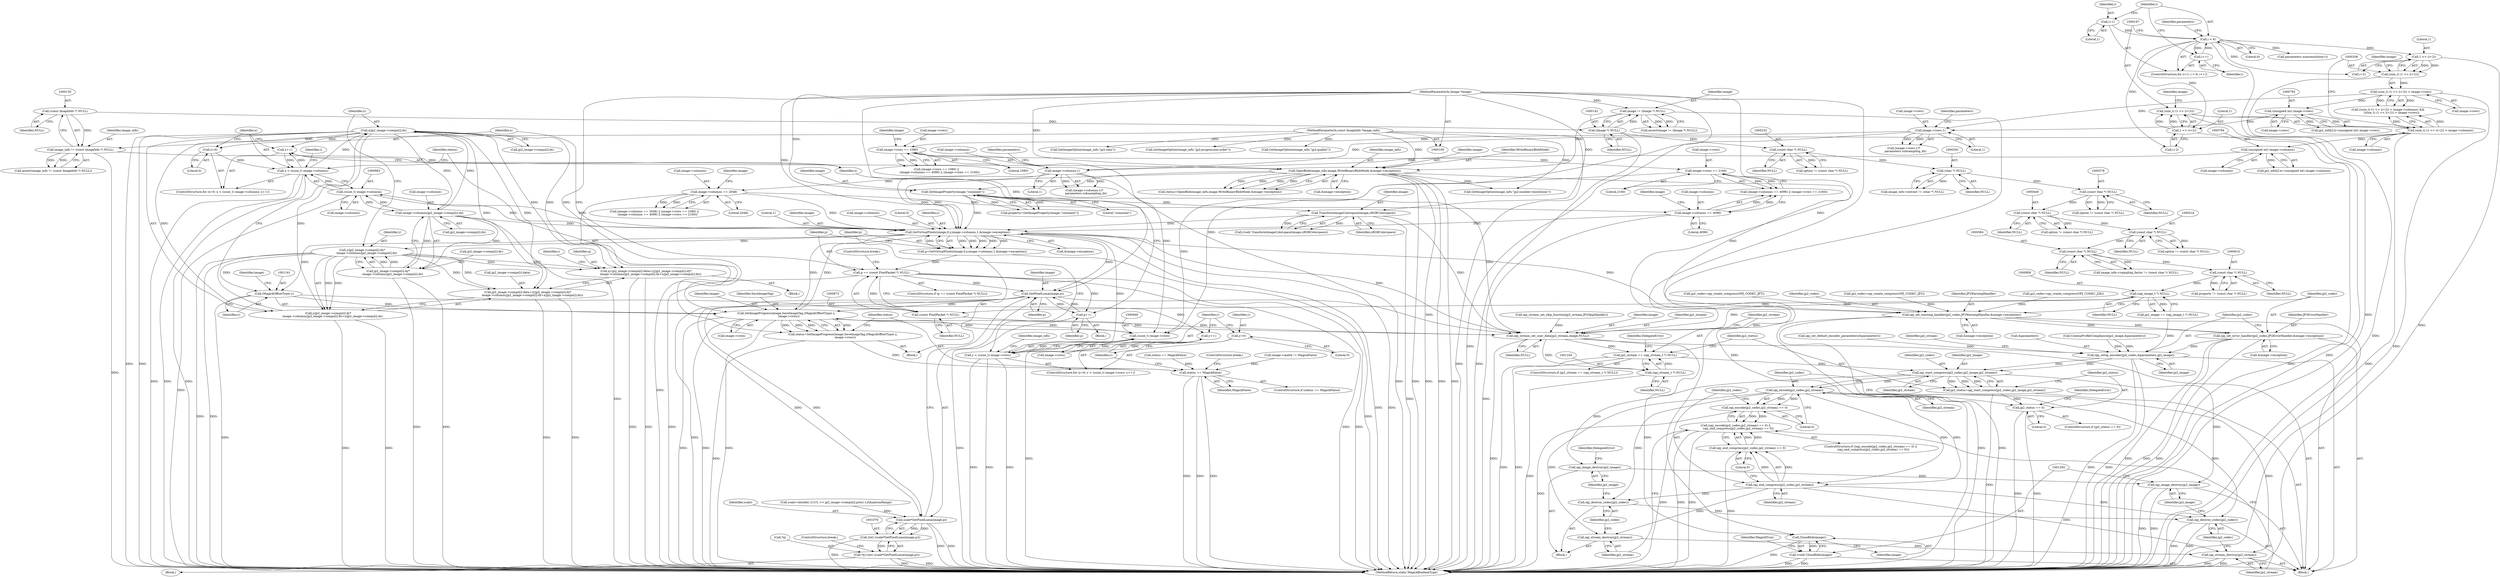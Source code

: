 digraph "0_ImageMagick_3d5ac8c20846871f1eb3068b65f93da7cd33bfd0_0@array" {
"1001053" [label="(Call,x/jp2_image->comps[i].dx)"];
"1000980" [label="(Call,x < (ssize_t) image->columns)"];
"1000987" [label="(Call,x++)"];
"1001053" [label="(Call,x/jp2_image->comps[i].dx)"];
"1001042" [label="(Call,image->columns/jp2_image->comps[i].dx)"];
"1000982" [label="(Call,(ssize_t) image->columns)"];
"1000957" [label="(Call,GetVirtualPixels(image,0,y,image->columns,1,&image->exception))"];
"1000603" [label="(Call,GetImageProperty(image,\"comment\"))"];
"1000167" [label="(Call,OpenBlob(image_info,image,WriteBinaryBlobMode,&image->exception))"];
"1000127" [label="(Call,image_info != (const ImageInfo *) NULL)"];
"1000110" [label="(MethodParameterIn,const ImageInfo *image_info)"];
"1000129" [label="(Call,(const ImageInfo *) NULL)"];
"1000139" [label="(Call,image != (Image *) NULL)"];
"1000111" [label="(MethodParameterIn,Image *image)"];
"1000141" [label="(Call,(Image *) NULL)"];
"1000657" [label="(Call,TransformImageColorspace(image,sRGBColorspace))"];
"1001157" [label="(Call,SetImageProgress(image,SaveImageTag,(MagickOffsetType) y,\n      image->rows))"];
"1001079" [label="(Call,GetPixelLuma(image,p))"];
"1001153" [label="(Call,p++)"];
"1000970" [label="(Call,p == (const PixelPacket *) NULL)"];
"1000955" [label="(Call,p=GetVirtualPixels(image,0,y,image->columns,1,&image->exception))"];
"1000972" [label="(Call,(const PixelPacket *) NULL)"];
"1000808" [label="(Call,(opj_image_t *) NULL)"];
"1000609" [label="(Call,(const char *) NULL)"];
"1000583" [label="(Call,(const char *) NULL)"];
"1000515" [label="(Call,(const char *) NULL)"];
"1000448" [label="(Call,(const char *) NULL)"];
"1000377" [label="(Call,(const char *) NULL)"];
"1000291" [label="(Call,(char *) NULL)"];
"1000231" [label="(Call,(const char *) NULL)"];
"1001160" [label="(Call,(MagickOffsetType) y)"];
"1001032" [label="(Call,y/jp2_image->comps[i].dy*\n          image->columns/jp2_image->comps[i].dx)"];
"1001034" [label="(Call,jp2_image->comps[i].dy*\n          image->columns/jp2_image->comps[i].dx)"];
"1000945" [label="(Call,(ssize_t) image->rows)"];
"1000865" [label="(Call,image->rows-1)"];
"1000794" [label="(Call,(unsigned int) image->rows)"];
"1000206" [label="(Call,(size_t) (1 << (i+2)) > image->rows)"];
"1000207" [label="(Call,(size_t) (1 << (i+2)))"];
"1000209" [label="(Call,1 << (i+2))"];
"1000188" [label="(Call,i < 6)"];
"1000185" [label="(Call,i=1)"];
"1000191" [label="(Call,i++)"];
"1000899" [label="(Call,image->rows == 2160)"];
"1000888" [label="(Call,image->rows == 1080)"];
"1000943" [label="(Call,y < (ssize_t) image->rows)"];
"1000940" [label="(Call,y=0)"];
"1000950" [label="(Call,y++)"];
"1000842" [label="(Call,image->columns-1)"];
"1000783" [label="(Call,(unsigned int) image->columns)"];
"1000195" [label="(Call,(size_t) (1 << (i+2)) > image->columns)"];
"1000196" [label="(Call,(size_t) (1 << (i+2)))"];
"1000198" [label="(Call,1 << (i+2))"];
"1000882" [label="(Call,image->columns == 2048)"];
"1000894" [label="(Call,image->columns == 4096)"];
"1000977" [label="(Call,x=0)"];
"1001021" [label="(Call,q=jp2_image->comps[i].data+(y/jp2_image->comps[i].dy*\n          image->columns/jp2_image->comps[i].dx+x/jp2_image->comps[i].dx))"];
"1001023" [label="(Call,jp2_image->comps[i].data+(y/jp2_image->comps[i].dy*\n          image->columns/jp2_image->comps[i].dx+x/jp2_image->comps[i].dx))"];
"1001077" [label="(Call,scale*GetPixelLuma(image,p))"];
"1001075" [label="(Call,(int) (scale*GetPixelLuma(image,p)))"];
"1001072" [label="(Call,*q=(int) (scale*GetPixelLuma(image,p)))"];
"1001155" [label="(Call,status=SetImageProgress(image,SaveImageTag,(MagickOffsetType) y,\n      image->rows))"];
"1001167" [label="(Call,status == MagickFalse)"];
"1001237" [label="(Call,opj_stream_set_user_data(jp2_stream,image,NULL))"];
"1001242" [label="(Call,jp2_stream == (opj_stream_t *) NULL)"];
"1001252" [label="(Call,opj_start_compress(jp2_codec,jp2_image,jp2_stream))"];
"1001250" [label="(Call,jp2_status=opj_start_compress(jp2_codec,jp2_image,jp2_stream))"];
"1001257" [label="(Call,jp2_status == 0)"];
"1001266" [label="(Call,opj_encode(jp2_codec,jp2_stream))"];
"1001265" [label="(Call,opj_encode(jp2_codec,jp2_stream) == 0)"];
"1001264" [label="(Call,(opj_encode(jp2_codec,jp2_stream) == 0) ||\n      (opj_end_compress(jp2_codec,jp2_stream) == 0))"];
"1001271" [label="(Call,opj_end_compress(jp2_codec,jp2_stream))"];
"1001270" [label="(Call,opj_end_compress(jp2_codec,jp2_stream) == 0)"];
"1001276" [label="(Call,opj_stream_destroy(jp2_stream))"];
"1001285" [label="(Call,opj_stream_destroy(jp2_stream))"];
"1001278" [label="(Call,opj_destroy_codec(jp2_codec))"];
"1001287" [label="(Call,opj_destroy_codec(jp2_codec))"];
"1001280" [label="(Call,opj_image_destroy(jp2_image))"];
"1001289" [label="(Call,opj_image_destroy(jp2_image))"];
"1001244" [label="(Call,(opj_stream_t *) NULL)"];
"1001293" [label="(Call,CloseBlob(image))"];
"1001291" [label="(Call,(void) CloseBlob(image))"];
"1001031" [label="(Call,y/jp2_image->comps[i].dy*\n          image->columns/jp2_image->comps[i].dx+x/jp2_image->comps[i].dx)"];
"1001201" [label="(Call,opj_set_warning_handler(jp2_codec,JP2WarningHandler,&image->exception))"];
"1001208" [label="(Call,opj_set_error_handler(jp2_codec,JP2ErrorHandler,&image->exception))"];
"1001215" [label="(Call,opj_setup_encoder(jp2_codec,&parameters,jp2_image))"];
"1001034" [label="(Call,jp2_image->comps[i].dy*\n          image->columns/jp2_image->comps[i].dx)"];
"1000984" [label="(Call,image->columns)"];
"1000607" [label="(Call,property != (const char *) NULL)"];
"1000889" [label="(Call,image->rows)"];
"1000448" [label="(Call,(const char *) NULL)"];
"1001208" [label="(Call,opj_set_error_handler(jp2_codec,JP2ErrorHandler,&image->exception))"];
"1000896" [label="(Identifier,image)"];
"1000981" [label="(Identifier,x)"];
"1001272" [label="(Identifier,jp2_codec)"];
"1001263" [label="(ControlStructure,if ((opj_encode(jp2_codec,jp2_stream) == 0) ||\n      (opj_end_compress(jp2_codec,jp2_stream) == 0)))"];
"1000977" [label="(Call,x=0)"];
"1000898" [label="(Literal,4096)"];
"1001170" [label="(ControlStructure,break;)"];
"1001216" [label="(Identifier,jp2_codec)"];
"1000989" [label="(Block,)"];
"1000941" [label="(Identifier,y)"];
"1001281" [label="(Identifier,jp2_image)"];
"1000796" [label="(Call,image->rows)"];
"1000848" [label="(Identifier,parameters)"];
"1000165" [label="(Call,status=OpenBlob(image_info,image,WriteBinaryBlobMode,&image->exception))"];
"1001241" [label="(ControlStructure,if (jp2_stream == (opj_stream_t *) NULL))"];
"1000951" [label="(Identifier,y)"];
"1000894" [label="(Call,image->columns == 4096)"];
"1001215" [label="(Call,opj_setup_encoder(jp2_codec,&parameters,jp2_image))"];
"1001267" [label="(Identifier,jp2_codec)"];
"1001179" [label="(Call,jp2_codec=opj_create_compress(OPJ_CODEC_JPT))"];
"1000976" [label="(ControlStructure,for (x=0; x < (ssize_t) image->columns; x++))"];
"1000659" [label="(Identifier,sRGBColorspace)"];
"1000943" [label="(Call,y < (ssize_t) image->rows)"];
"1001155" [label="(Call,status=SetImageProgress(image,SaveImageTag,(MagickOffsetType) y,\n      image->rows))"];
"1001053" [label="(Call,x/jp2_image->comps[i].dx)"];
"1000209" [label="(Call,1 << (i+2))"];
"1000893" [label="(Call,(image->columns == 4096) || (image->rows == 2160))"];
"1000947" [label="(Call,image->rows)"];
"1001160" [label="(Call,(MagickOffsetType) y)"];
"1001268" [label="(Identifier,jp2_stream)"];
"1001159" [label="(Identifier,SaveImageTag)"];
"1000185" [label="(Call,i=1)"];
"1000194" [label="(Call,((size_t) (1 << (i+2)) > image->columns) &&\n        ((size_t) (1 << (i+2)) > image->rows))"];
"1001248" [label="(Identifier,DelegateError)"];
"1000971" [label="(Identifier,p)"];
"1001246" [label="(Identifier,NULL)"];
"1000139" [label="(Call,image != (Image *) NULL)"];
"1001080" [label="(Identifier,image)"];
"1000904" [label="(Call,CinemaProfileCompliance(jp2_image,&parameters))"];
"1000970" [label="(Call,p == (const PixelPacket *) NULL)"];
"1000129" [label="(Call,(const ImageInfo *) NULL)"];
"1000190" [label="(Literal,6)"];
"1000218" [label="(Call,parameters.numresolution=i)"];
"1000961" [label="(Call,image->columns)"];
"1000783" [label="(Call,(unsigned int) image->columns)"];
"1001073" [label="(Call,*q)"];
"1000126" [label="(Call,assert(image_info != (const ImageInfo *) NULL))"];
"1001078" [label="(Identifier,scale)"];
"1000138" [label="(Call,assert(image != (Image *) NULL))"];
"1001251" [label="(Identifier,jp2_status)"];
"1001201" [label="(Call,opj_set_warning_handler(jp2_codec,JP2WarningHandler,&image->exception))"];
"1001244" [label="(Call,(opj_stream_t *) NULL)"];
"1000866" [label="(Call,image->rows)"];
"1001287" [label="(Call,opj_destroy_codec(jp2_codec))"];
"1000611" [label="(Identifier,NULL)"];
"1000583" [label="(Call,(const char *) NULL)"];
"1000169" [label="(Identifier,image)"];
"1000517" [label="(Identifier,NULL)"];
"1001202" [label="(Identifier,jp2_codec)"];
"1000661" [label="(Call,image->matte != MagickFalse)"];
"1001239" [label="(Identifier,image)"];
"1000515" [label="(Call,(const char *) NULL)"];
"1000167" [label="(Call,OpenBlob(image_info,image,WriteBinaryBlobMode,&image->exception))"];
"1000980" [label="(Call,x < (ssize_t) image->columns)"];
"1000987" [label="(Call,x++)"];
"1001077" [label="(Call,scale*GetPixelLuma(image,p))"];
"1001294" [label="(Identifier,image)"];
"1001237" [label="(Call,opj_stream_set_user_data(jp2_stream,image,NULL))"];
"1000886" [label="(Literal,2048)"];
"1001166" [label="(ControlStructure,if (status == MagickFalse))"];
"1001035" [label="(Call,jp2_image->comps[i].dy)"];
"1001169" [label="(Identifier,MagickFalse)"];
"1001269" [label="(Literal,0)"];
"1001258" [label="(Identifier,jp2_status)"];
"1000585" [label="(Identifier,NULL)"];
"1000794" [label="(Call,(unsigned int) image->rows)"];
"1000204" [label="(Identifier,image)"];
"1001280" [label="(Call,opj_image_destroy(jp2_image))"];
"1000899" [label="(Call,image->rows == 2160)"];
"1000215" [label="(Identifier,image)"];
"1000883" [label="(Call,image->columns)"];
"1001197" [label="(Call,jp2_codec=opj_create_compress(OPJ_CODEC_JP2))"];
"1000127" [label="(Call,image_info != (const ImageInfo *) NULL)"];
"1000196" [label="(Call,(size_t) (1 << (i+2)))"];
"1000111" [label="(MethodParameterIn,Image *image)"];
"1000810" [label="(Identifier,NULL)"];
"1000944" [label="(Identifier,y)"];
"1000181" [label="(Call,opj_set_default_encoder_parameters(&parameters))"];
"1000191" [label="(Call,i++)"];
"1000225" [label="(Call,GetImageOption(image_info,\"jp2:number-resolutions\"))"];
"1000655" [label="(Call,(void) TransformImageColorspace(image,sRGBColorspace))"];
"1001001" [label="(Block,)"];
"1000195" [label="(Call,(size_t) (1 << (i+2)) > image->columns)"];
"1001167" [label="(Call,status == MagickFalse)"];
"1001079" [label="(Call,GetPixelLuma(image,p))"];
"1000112" [label="(Block,)"];
"1000959" [label="(Literal,0)"];
"1000375" [label="(Call,option != (const char *) NULL)"];
"1001221" [label="(Identifier,jp2_stream)"];
"1000203" [label="(Call,image->columns)"];
"1000170" [label="(Identifier,WriteBinaryBlobMode)"];
"1000377" [label="(Call,(const char *) NULL)"];
"1000192" [label="(Identifier,i)"];
"1001293" [label="(Call,CloseBlob(image))"];
"1000379" [label="(Identifier,NULL)"];
"1000140" [label="(Identifier,image)"];
"1001153" [label="(Call,p++)"];
"1000900" [label="(Call,image->rows)"];
"1000888" [label="(Call,image->rows == 1080)"];
"1000141" [label="(Call,(Image *) NULL)"];
"1000603" [label="(Call,GetImageProperty(image,\"comment\"))"];
"1000956" [label="(Identifier,p)"];
"1001033" [label="(Identifier,y)"];
"1000890" [label="(Identifier,image)"];
"1000972" [label="(Call,(const PixelPacket *) NULL)"];
"1000171" [label="(Call,&image->exception)"];
"1000605" [label="(Literal,\"comment\")"];
"1001274" [label="(Literal,0)"];
"1000210" [label="(Literal,1)"];
"1001285" [label="(Call,opj_stream_destroy(jp2_stream))"];
"1000841" [label="(Call,(image->columns-1)*\n    parameters.subsampling_dx)"];
"1001271" [label="(Call,opj_end_compress(jp2_codec,jp2_stream))"];
"1000450" [label="(Identifier,NULL)"];
"1000658" [label="(Identifier,image)"];
"1001055" [label="(Call,jp2_image->comps[i].dx)"];
"1000865" [label="(Call,image->rows-1)"];
"1000895" [label="(Call,image->columns)"];
"1000609" [label="(Call,(const char *) NULL)"];
"1000957" [label="(Call,GetVirtualPixels(image,0,y,image->columns,1,&image->exception))"];
"1000143" [label="(Identifier,NULL)"];
"1001023" [label="(Call,jp2_image->comps[i].data+(y/jp2_image->comps[i].dy*\n          image->columns/jp2_image->comps[i].dx+x/jp2_image->comps[i].dx))"];
"1001163" [label="(Call,image->rows)"];
"1001042" [label="(Call,image->columns/jp2_image->comps[i].dx)"];
"1000509" [label="(Call,GetImageOption(image_info,\"jp2:rate\"))"];
"1000214" [label="(Call,image->rows)"];
"1001291" [label="(Call,(void) CloseBlob(image))"];
"1001063" [label="(Identifier,i)"];
"1001156" [label="(Identifier,status)"];
"1000960" [label="(Identifier,y)"];
"1000942" [label="(Literal,0)"];
"1000887" [label="(Call,(image->rows == 1080) ||\n       (image->columns == 4096) || (image->rows == 2160))"];
"1000442" [label="(Call,GetImageOption(image_info,\"jp2:progression-order\"))"];
"1000657" [label="(Call,TransformImageColorspace(image,sRGBColorspace))"];
"1000229" [label="(Call,option != (const char *) NULL)"];
"1001278" [label="(Call,opj_destroy_codec(jp2_codec))"];
"1000846" [label="(Literal,1)"];
"1001265" [label="(Call,opj_encode(jp2_codec,jp2_stream) == 0)"];
"1001290" [label="(Identifier,jp2_image)"];
"1001209" [label="(Identifier,jp2_codec)"];
"1001217" [label="(Call,&parameters)"];
"1001072" [label="(Call,*q=(int) (scale*GetPixelLuma(image,p)))"];
"1001254" [label="(Identifier,jp2_image)"];
"1000189" [label="(Identifier,i)"];
"1001081" [label="(Identifier,p)"];
"1001256" [label="(ControlStructure,if (jp2_status == 0))"];
"1001259" [label="(Literal,0)"];
"1001071" [label="(Block,)"];
"1000982" [label="(Call,(ssize_t) image->columns)"];
"1000882" [label="(Call,image->columns == 2048)"];
"1000871" [label="(Identifier,parameters)"];
"1000231" [label="(Call,(const char *) NULL)"];
"1000198" [label="(Call,1 << (i+2))"];
"1001276" [label="(Call,opj_stream_destroy(jp2_stream))"];
"1001203" [label="(Identifier,JP2WarningHandler)"];
"1001154" [label="(Identifier,p)"];
"1000110" [label="(MethodParameterIn,const ImageInfo *image_info)"];
"1001240" [label="(Identifier,NULL)"];
"1001032" [label="(Call,y/jp2_image->comps[i].dy*\n          image->columns/jp2_image->comps[i].dx)"];
"1000806" [label="(Call,jp2_image == (opj_image_t *) NULL)"];
"1001275" [label="(Block,)"];
"1001031" [label="(Call,y/jp2_image->comps[i].dy*\n          image->columns/jp2_image->comps[i].dx+x/jp2_image->comps[i].dx)"];
"1000964" [label="(Literal,1)"];
"1001192" [label="(Call,jp2_codec=opj_create_compress(OPJ_CODEC_J2K))"];
"1000940" [label="(Call,y=0)"];
"1001168" [label="(Identifier,status)"];
"1000785" [label="(Call,image->columns)"];
"1001296" [label="(Identifier,MagickTrue)"];
"1000945" [label="(Call,(ssize_t) image->rows)"];
"1001022" [label="(Identifier,q)"];
"1000601" [label="(Call,property=GetImageProperty(image,\"comment\"))"];
"1001283" [label="(Identifier,DelegateError)"];
"1000777" [label="(Call,jp2_info[i].w=(unsigned int) image->columns)"];
"1001210" [label="(Identifier,JP2ErrorHandler)"];
"1000881" [label="(Call,(image->columns == 2048) || (image->rows == 1080) ||\n       (image->columns == 4096) || (image->rows == 2160))"];
"1001277" [label="(Identifier,jp2_stream)"];
"1001211" [label="(Call,&image->exception)"];
"1001219" [label="(Identifier,jp2_image)"];
"1000128" [label="(Identifier,image_info)"];
"1000233" [label="(Identifier,NULL)"];
"1001054" [label="(Identifier,x)"];
"1001021" [label="(Call,q=jp2_image->comps[i].data+(y/jp2_image->comps[i].dy*\n          image->columns/jp2_image->comps[i].dx+x/jp2_image->comps[i].dx))"];
"1000206" [label="(Call,(size_t) (1 << (i+2)) > image->rows)"];
"1000211" [label="(Call,i+2)"];
"1001238" [label="(Identifier,jp2_stream)"];
"1001242" [label="(Call,jp2_stream == (opj_stream_t *) NULL)"];
"1000892" [label="(Literal,1080)"];
"1000952" [label="(Block,)"];
"1000965" [label="(Call,&image->exception)"];
"1000186" [label="(Identifier,i)"];
"1000184" [label="(ControlStructure,for (i=1; i < 6; i++))"];
"1000958" [label="(Identifier,image)"];
"1001243" [label="(Identifier,jp2_stream)"];
"1000955" [label="(Call,p=GetVirtualPixels(image,0,y,image->columns,1,&image->exception))"];
"1001266" [label="(Call,opj_encode(jp2_codec,jp2_stream))"];
"1001082" [label="(ControlStructure,break;)"];
"1000978" [label="(Identifier,x)"];
"1001158" [label="(Identifier,image)"];
"1000950" [label="(Call,y++)"];
"1001257" [label="(Call,jp2_status == 0)"];
"1000513" [label="(Call,option != (const char *) NULL)"];
"1001004" [label="(Call,scale=(double) ((1UL << jp2_image->comps[i].prec)-1)/QuantumRange)"];
"1001175" [label="(Identifier,image_info)"];
"1001046" [label="(Call,jp2_image->comps[i].dx)"];
"1001234" [label="(Call,opj_stream_set_skip_function(jp2_stream,JP2SkipHandler))"];
"1000975" [label="(ControlStructure,break;)"];
"1000901" [label="(Identifier,image)"];
"1001253" [label="(Identifier,jp2_codec)"];
"1001286" [label="(Identifier,jp2_stream)"];
"1000988" [label="(Identifier,x)"];
"1001043" [label="(Call,image->columns)"];
"1000446" [label="(Call,option != (const char *) NULL)"];
"1000199" [label="(Literal,1)"];
"1000979" [label="(Literal,0)"];
"1001024" [label="(Call,jp2_image->comps[i].data)"];
"1001270" [label="(Call,opj_end_compress(jp2_codec,jp2_stream) == 0)"];
"1000188" [label="(Call,i < 6)"];
"1001075" [label="(Call,(int) (scale*GetPixelLuma(image,p)))"];
"1000808" [label="(Call,(opj_image_t *) NULL)"];
"1001297" [label="(MethodReturn,static MagickBooleanType)"];
"1000187" [label="(Literal,1)"];
"1001250" [label="(Call,jp2_status=opj_start_compress(jp2_codec,jp2_image,jp2_stream))"];
"1000131" [label="(Identifier,NULL)"];
"1000220" [label="(Identifier,parameters)"];
"1000287" [label="(Call,image_info->extract != (char *) NULL)"];
"1000200" [label="(Call,i+2)"];
"1001264" [label="(Call,(opj_encode(jp2_codec,jp2_stream) == 0) ||\n      (opj_end_compress(jp2_codec,jp2_stream) == 0))"];
"1001204" [label="(Call,&image->exception)"];
"1000579" [label="(Call,image_info->sampling_factor != (const char *) NULL)"];
"1000969" [label="(ControlStructure,if (p == (const PixelPacket *) NULL))"];
"1001255" [label="(Identifier,jp2_stream)"];
"1001162" [label="(Identifier,y)"];
"1000207" [label="(Call,(size_t) (1 << (i+2)))"];
"1001289" [label="(Call,opj_image_destroy(jp2_image))"];
"1000842" [label="(Call,image->columns-1)"];
"1000371" [label="(Call,GetImageOption(image_info,\"jp2:quality\"))"];
"1000974" [label="(Identifier,NULL)"];
"1000291" [label="(Call,(char *) NULL)"];
"1000293" [label="(Identifier,NULL)"];
"1000176" [label="(Call,status == MagickFalse)"];
"1000869" [label="(Literal,1)"];
"1000903" [label="(Literal,2160)"];
"1001252" [label="(Call,opj_start_compress(jp2_codec,jp2_image,jp2_stream))"];
"1001273" [label="(Identifier,jp2_stream)"];
"1001157" [label="(Call,SetImageProgress(image,SaveImageTag,(MagickOffsetType) y,\n      image->rows))"];
"1000168" [label="(Identifier,image_info)"];
"1000788" [label="(Call,jp2_info[i].h=(unsigned int) image->rows)"];
"1000604" [label="(Identifier,image)"];
"1000864" [label="(Call,(image->rows-1)*\n    parameters.subsampling_dx)"];
"1001261" [label="(Identifier,DelegateError)"];
"1000939" [label="(ControlStructure,for (y=0; y < (ssize_t) image->rows; y++))"];
"1001164" [label="(Identifier,image)"];
"1000843" [label="(Call,image->columns)"];
"1001279" [label="(Identifier,jp2_codec)"];
"1001288" [label="(Identifier,jp2_codec)"];
"1000992" [label="(Identifier,i)"];
"1001053" -> "1001031"  [label="AST: "];
"1001053" -> "1001055"  [label="CFG: "];
"1001054" -> "1001053"  [label="AST: "];
"1001055" -> "1001053"  [label="AST: "];
"1001031" -> "1001053"  [label="CFG: "];
"1001053" -> "1001297"  [label="DDG: "];
"1001053" -> "1001297"  [label="DDG: "];
"1001053" -> "1000987"  [label="DDG: "];
"1001053" -> "1001021"  [label="DDG: "];
"1001053" -> "1001021"  [label="DDG: "];
"1001053" -> "1001023"  [label="DDG: "];
"1001053" -> "1001023"  [label="DDG: "];
"1001053" -> "1001042"  [label="DDG: "];
"1001053" -> "1001031"  [label="DDG: "];
"1001053" -> "1001031"  [label="DDG: "];
"1000980" -> "1001053"  [label="DDG: "];
"1001042" -> "1001053"  [label="DDG: "];
"1000980" -> "1000976"  [label="AST: "];
"1000980" -> "1000982"  [label="CFG: "];
"1000981" -> "1000980"  [label="AST: "];
"1000982" -> "1000980"  [label="AST: "];
"1000992" -> "1000980"  [label="CFG: "];
"1001156" -> "1000980"  [label="CFG: "];
"1000980" -> "1001297"  [label="DDG: "];
"1000980" -> "1001297"  [label="DDG: "];
"1000980" -> "1001297"  [label="DDG: "];
"1000987" -> "1000980"  [label="DDG: "];
"1000977" -> "1000980"  [label="DDG: "];
"1000982" -> "1000980"  [label="DDG: "];
"1000980" -> "1000987"  [label="DDG: "];
"1000987" -> "1000976"  [label="AST: "];
"1000987" -> "1000988"  [label="CFG: "];
"1000988" -> "1000987"  [label="AST: "];
"1000981" -> "1000987"  [label="CFG: "];
"1001042" -> "1001034"  [label="AST: "];
"1001042" -> "1001046"  [label="CFG: "];
"1001043" -> "1001042"  [label="AST: "];
"1001046" -> "1001042"  [label="AST: "];
"1001034" -> "1001042"  [label="CFG: "];
"1001042" -> "1001297"  [label="DDG: "];
"1001042" -> "1000957"  [label="DDG: "];
"1001042" -> "1000982"  [label="DDG: "];
"1001042" -> "1001034"  [label="DDG: "];
"1001042" -> "1001034"  [label="DDG: "];
"1000982" -> "1001042"  [label="DDG: "];
"1000982" -> "1000984"  [label="CFG: "];
"1000983" -> "1000982"  [label="AST: "];
"1000984" -> "1000982"  [label="AST: "];
"1000982" -> "1001297"  [label="DDG: "];
"1000982" -> "1000957"  [label="DDG: "];
"1000957" -> "1000982"  [label="DDG: "];
"1000957" -> "1000955"  [label="AST: "];
"1000957" -> "1000965"  [label="CFG: "];
"1000958" -> "1000957"  [label="AST: "];
"1000959" -> "1000957"  [label="AST: "];
"1000960" -> "1000957"  [label="AST: "];
"1000961" -> "1000957"  [label="AST: "];
"1000964" -> "1000957"  [label="AST: "];
"1000965" -> "1000957"  [label="AST: "];
"1000955" -> "1000957"  [label="CFG: "];
"1000957" -> "1001297"  [label="DDG: "];
"1000957" -> "1001297"  [label="DDG: "];
"1000957" -> "1000955"  [label="DDG: "];
"1000957" -> "1000955"  [label="DDG: "];
"1000957" -> "1000955"  [label="DDG: "];
"1000957" -> "1000955"  [label="DDG: "];
"1000957" -> "1000955"  [label="DDG: "];
"1000957" -> "1000955"  [label="DDG: "];
"1000603" -> "1000957"  [label="DDG: "];
"1000657" -> "1000957"  [label="DDG: "];
"1001157" -> "1000957"  [label="DDG: "];
"1000111" -> "1000957"  [label="DDG: "];
"1000943" -> "1000957"  [label="DDG: "];
"1000842" -> "1000957"  [label="DDG: "];
"1000882" -> "1000957"  [label="DDG: "];
"1000894" -> "1000957"  [label="DDG: "];
"1000167" -> "1000957"  [label="DDG: "];
"1000957" -> "1001032"  [label="DDG: "];
"1000957" -> "1001079"  [label="DDG: "];
"1000957" -> "1001157"  [label="DDG: "];
"1000957" -> "1001160"  [label="DDG: "];
"1000957" -> "1001201"  [label="DDG: "];
"1000957" -> "1001237"  [label="DDG: "];
"1000603" -> "1000601"  [label="AST: "];
"1000603" -> "1000605"  [label="CFG: "];
"1000604" -> "1000603"  [label="AST: "];
"1000605" -> "1000603"  [label="AST: "];
"1000601" -> "1000603"  [label="CFG: "];
"1000603" -> "1000601"  [label="DDG: "];
"1000603" -> "1000601"  [label="DDG: "];
"1000167" -> "1000603"  [label="DDG: "];
"1000111" -> "1000603"  [label="DDG: "];
"1000603" -> "1000657"  [label="DDG: "];
"1000603" -> "1001237"  [label="DDG: "];
"1000167" -> "1000165"  [label="AST: "];
"1000167" -> "1000171"  [label="CFG: "];
"1000168" -> "1000167"  [label="AST: "];
"1000169" -> "1000167"  [label="AST: "];
"1000170" -> "1000167"  [label="AST: "];
"1000171" -> "1000167"  [label="AST: "];
"1000165" -> "1000167"  [label="CFG: "];
"1000167" -> "1001297"  [label="DDG: "];
"1000167" -> "1001297"  [label="DDG: "];
"1000167" -> "1001297"  [label="DDG: "];
"1000167" -> "1001297"  [label="DDG: "];
"1000167" -> "1000165"  [label="DDG: "];
"1000167" -> "1000165"  [label="DDG: "];
"1000167" -> "1000165"  [label="DDG: "];
"1000167" -> "1000165"  [label="DDG: "];
"1000127" -> "1000167"  [label="DDG: "];
"1000110" -> "1000167"  [label="DDG: "];
"1000139" -> "1000167"  [label="DDG: "];
"1000111" -> "1000167"  [label="DDG: "];
"1000167" -> "1000225"  [label="DDG: "];
"1000167" -> "1001201"  [label="DDG: "];
"1000127" -> "1000126"  [label="AST: "];
"1000127" -> "1000129"  [label="CFG: "];
"1000128" -> "1000127"  [label="AST: "];
"1000129" -> "1000127"  [label="AST: "];
"1000126" -> "1000127"  [label="CFG: "];
"1000127" -> "1001297"  [label="DDG: "];
"1000127" -> "1000126"  [label="DDG: "];
"1000127" -> "1000126"  [label="DDG: "];
"1000110" -> "1000127"  [label="DDG: "];
"1000129" -> "1000127"  [label="DDG: "];
"1000110" -> "1000109"  [label="AST: "];
"1000110" -> "1001297"  [label="DDG: "];
"1000110" -> "1000225"  [label="DDG: "];
"1000110" -> "1000371"  [label="DDG: "];
"1000110" -> "1000442"  [label="DDG: "];
"1000110" -> "1000509"  [label="DDG: "];
"1000129" -> "1000131"  [label="CFG: "];
"1000130" -> "1000129"  [label="AST: "];
"1000131" -> "1000129"  [label="AST: "];
"1000129" -> "1000141"  [label="DDG: "];
"1000139" -> "1000138"  [label="AST: "];
"1000139" -> "1000141"  [label="CFG: "];
"1000140" -> "1000139"  [label="AST: "];
"1000141" -> "1000139"  [label="AST: "];
"1000138" -> "1000139"  [label="CFG: "];
"1000139" -> "1001297"  [label="DDG: "];
"1000139" -> "1000138"  [label="DDG: "];
"1000139" -> "1000138"  [label="DDG: "];
"1000111" -> "1000139"  [label="DDG: "];
"1000141" -> "1000139"  [label="DDG: "];
"1000111" -> "1000109"  [label="AST: "];
"1000111" -> "1001297"  [label="DDG: "];
"1000111" -> "1000657"  [label="DDG: "];
"1000111" -> "1001079"  [label="DDG: "];
"1000111" -> "1001157"  [label="DDG: "];
"1000111" -> "1001237"  [label="DDG: "];
"1000111" -> "1001293"  [label="DDG: "];
"1000141" -> "1000143"  [label="CFG: "];
"1000142" -> "1000141"  [label="AST: "];
"1000143" -> "1000141"  [label="AST: "];
"1000141" -> "1001297"  [label="DDG: "];
"1000141" -> "1000231"  [label="DDG: "];
"1000657" -> "1000655"  [label="AST: "];
"1000657" -> "1000659"  [label="CFG: "];
"1000658" -> "1000657"  [label="AST: "];
"1000659" -> "1000657"  [label="AST: "];
"1000655" -> "1000657"  [label="CFG: "];
"1000657" -> "1001297"  [label="DDG: "];
"1000657" -> "1000655"  [label="DDG: "];
"1000657" -> "1000655"  [label="DDG: "];
"1000657" -> "1001237"  [label="DDG: "];
"1001157" -> "1001155"  [label="AST: "];
"1001157" -> "1001163"  [label="CFG: "];
"1001158" -> "1001157"  [label="AST: "];
"1001159" -> "1001157"  [label="AST: "];
"1001160" -> "1001157"  [label="AST: "];
"1001163" -> "1001157"  [label="AST: "];
"1001155" -> "1001157"  [label="CFG: "];
"1001157" -> "1001297"  [label="DDG: "];
"1001157" -> "1001297"  [label="DDG: "];
"1001157" -> "1001297"  [label="DDG: "];
"1001157" -> "1000945"  [label="DDG: "];
"1001157" -> "1001155"  [label="DDG: "];
"1001157" -> "1001155"  [label="DDG: "];
"1001157" -> "1001155"  [label="DDG: "];
"1001157" -> "1001155"  [label="DDG: "];
"1001079" -> "1001157"  [label="DDG: "];
"1001160" -> "1001157"  [label="DDG: "];
"1000945" -> "1001157"  [label="DDG: "];
"1001157" -> "1001237"  [label="DDG: "];
"1001079" -> "1001077"  [label="AST: "];
"1001079" -> "1001081"  [label="CFG: "];
"1001080" -> "1001079"  [label="AST: "];
"1001081" -> "1001079"  [label="AST: "];
"1001077" -> "1001079"  [label="CFG: "];
"1001079" -> "1001297"  [label="DDG: "];
"1001079" -> "1001077"  [label="DDG: "];
"1001079" -> "1001077"  [label="DDG: "];
"1001153" -> "1001079"  [label="DDG: "];
"1000970" -> "1001079"  [label="DDG: "];
"1001079" -> "1001153"  [label="DDG: "];
"1001079" -> "1001237"  [label="DDG: "];
"1001153" -> "1000989"  [label="AST: "];
"1001153" -> "1001154"  [label="CFG: "];
"1001154" -> "1001153"  [label="AST: "];
"1000988" -> "1001153"  [label="CFG: "];
"1001153" -> "1001297"  [label="DDG: "];
"1000970" -> "1001153"  [label="DDG: "];
"1000970" -> "1000969"  [label="AST: "];
"1000970" -> "1000972"  [label="CFG: "];
"1000971" -> "1000970"  [label="AST: "];
"1000972" -> "1000970"  [label="AST: "];
"1000975" -> "1000970"  [label="CFG: "];
"1000978" -> "1000970"  [label="CFG: "];
"1000970" -> "1001297"  [label="DDG: "];
"1000970" -> "1001297"  [label="DDG: "];
"1000970" -> "1001297"  [label="DDG: "];
"1000955" -> "1000970"  [label="DDG: "];
"1000972" -> "1000970"  [label="DDG: "];
"1000955" -> "1000952"  [label="AST: "];
"1000956" -> "1000955"  [label="AST: "];
"1000971" -> "1000955"  [label="CFG: "];
"1000955" -> "1001297"  [label="DDG: "];
"1000972" -> "1000974"  [label="CFG: "];
"1000973" -> "1000972"  [label="AST: "];
"1000974" -> "1000972"  [label="AST: "];
"1000808" -> "1000972"  [label="DDG: "];
"1000972" -> "1001237"  [label="DDG: "];
"1000808" -> "1000806"  [label="AST: "];
"1000808" -> "1000810"  [label="CFG: "];
"1000809" -> "1000808"  [label="AST: "];
"1000810" -> "1000808"  [label="AST: "];
"1000806" -> "1000808"  [label="CFG: "];
"1000808" -> "1000806"  [label="DDG: "];
"1000609" -> "1000808"  [label="DDG: "];
"1000808" -> "1001237"  [label="DDG: "];
"1000609" -> "1000607"  [label="AST: "];
"1000609" -> "1000611"  [label="CFG: "];
"1000610" -> "1000609"  [label="AST: "];
"1000611" -> "1000609"  [label="AST: "];
"1000607" -> "1000609"  [label="CFG: "];
"1000609" -> "1000607"  [label="DDG: "];
"1000583" -> "1000609"  [label="DDG: "];
"1000583" -> "1000579"  [label="AST: "];
"1000583" -> "1000585"  [label="CFG: "];
"1000584" -> "1000583"  [label="AST: "];
"1000585" -> "1000583"  [label="AST: "];
"1000579" -> "1000583"  [label="CFG: "];
"1000583" -> "1000579"  [label="DDG: "];
"1000515" -> "1000583"  [label="DDG: "];
"1000515" -> "1000513"  [label="AST: "];
"1000515" -> "1000517"  [label="CFG: "];
"1000516" -> "1000515"  [label="AST: "];
"1000517" -> "1000515"  [label="AST: "];
"1000513" -> "1000515"  [label="CFG: "];
"1000515" -> "1000513"  [label="DDG: "];
"1000448" -> "1000515"  [label="DDG: "];
"1000448" -> "1000446"  [label="AST: "];
"1000448" -> "1000450"  [label="CFG: "];
"1000449" -> "1000448"  [label="AST: "];
"1000450" -> "1000448"  [label="AST: "];
"1000446" -> "1000448"  [label="CFG: "];
"1000448" -> "1000446"  [label="DDG: "];
"1000377" -> "1000448"  [label="DDG: "];
"1000377" -> "1000375"  [label="AST: "];
"1000377" -> "1000379"  [label="CFG: "];
"1000378" -> "1000377"  [label="AST: "];
"1000379" -> "1000377"  [label="AST: "];
"1000375" -> "1000377"  [label="CFG: "];
"1000377" -> "1000375"  [label="DDG: "];
"1000291" -> "1000377"  [label="DDG: "];
"1000291" -> "1000287"  [label="AST: "];
"1000291" -> "1000293"  [label="CFG: "];
"1000292" -> "1000291"  [label="AST: "];
"1000293" -> "1000291"  [label="AST: "];
"1000287" -> "1000291"  [label="CFG: "];
"1000291" -> "1000287"  [label="DDG: "];
"1000231" -> "1000291"  [label="DDG: "];
"1000231" -> "1000229"  [label="AST: "];
"1000231" -> "1000233"  [label="CFG: "];
"1000232" -> "1000231"  [label="AST: "];
"1000233" -> "1000231"  [label="AST: "];
"1000229" -> "1000231"  [label="CFG: "];
"1000231" -> "1000229"  [label="DDG: "];
"1001160" -> "1001162"  [label="CFG: "];
"1001161" -> "1001160"  [label="AST: "];
"1001162" -> "1001160"  [label="AST: "];
"1001164" -> "1001160"  [label="CFG: "];
"1001160" -> "1001297"  [label="DDG: "];
"1001160" -> "1000950"  [label="DDG: "];
"1001032" -> "1001160"  [label="DDG: "];
"1001032" -> "1001031"  [label="AST: "];
"1001032" -> "1001034"  [label="CFG: "];
"1001033" -> "1001032"  [label="AST: "];
"1001034" -> "1001032"  [label="AST: "];
"1001054" -> "1001032"  [label="CFG: "];
"1001032" -> "1001297"  [label="DDG: "];
"1001032" -> "1001297"  [label="DDG: "];
"1001032" -> "1001021"  [label="DDG: "];
"1001032" -> "1001021"  [label="DDG: "];
"1001032" -> "1001023"  [label="DDG: "];
"1001032" -> "1001023"  [label="DDG: "];
"1001032" -> "1001031"  [label="DDG: "];
"1001032" -> "1001031"  [label="DDG: "];
"1001034" -> "1001032"  [label="DDG: "];
"1001034" -> "1001032"  [label="DDG: "];
"1001035" -> "1001034"  [label="AST: "];
"1001034" -> "1001297"  [label="DDG: "];
"1001034" -> "1001297"  [label="DDG: "];
"1000945" -> "1000943"  [label="AST: "];
"1000945" -> "1000947"  [label="CFG: "];
"1000946" -> "1000945"  [label="AST: "];
"1000947" -> "1000945"  [label="AST: "];
"1000943" -> "1000945"  [label="CFG: "];
"1000945" -> "1001297"  [label="DDG: "];
"1000945" -> "1000943"  [label="DDG: "];
"1000865" -> "1000945"  [label="DDG: "];
"1000899" -> "1000945"  [label="DDG: "];
"1000888" -> "1000945"  [label="DDG: "];
"1000865" -> "1000864"  [label="AST: "];
"1000865" -> "1000869"  [label="CFG: "];
"1000866" -> "1000865"  [label="AST: "];
"1000869" -> "1000865"  [label="AST: "];
"1000871" -> "1000865"  [label="CFG: "];
"1000865" -> "1000864"  [label="DDG: "];
"1000865" -> "1000864"  [label="DDG: "];
"1000794" -> "1000865"  [label="DDG: "];
"1000206" -> "1000865"  [label="DDG: "];
"1000865" -> "1000888"  [label="DDG: "];
"1000794" -> "1000788"  [label="AST: "];
"1000794" -> "1000796"  [label="CFG: "];
"1000795" -> "1000794"  [label="AST: "];
"1000796" -> "1000794"  [label="AST: "];
"1000788" -> "1000794"  [label="CFG: "];
"1000794" -> "1000788"  [label="DDG: "];
"1000206" -> "1000794"  [label="DDG: "];
"1000206" -> "1000194"  [label="AST: "];
"1000206" -> "1000214"  [label="CFG: "];
"1000207" -> "1000206"  [label="AST: "];
"1000214" -> "1000206"  [label="AST: "];
"1000194" -> "1000206"  [label="CFG: "];
"1000206" -> "1001297"  [label="DDG: "];
"1000206" -> "1000194"  [label="DDG: "];
"1000206" -> "1000194"  [label="DDG: "];
"1000207" -> "1000206"  [label="DDG: "];
"1000207" -> "1000209"  [label="CFG: "];
"1000208" -> "1000207"  [label="AST: "];
"1000209" -> "1000207"  [label="AST: "];
"1000215" -> "1000207"  [label="CFG: "];
"1000207" -> "1001297"  [label="DDG: "];
"1000209" -> "1000207"  [label="DDG: "];
"1000209" -> "1000207"  [label="DDG: "];
"1000209" -> "1000211"  [label="CFG: "];
"1000210" -> "1000209"  [label="AST: "];
"1000211" -> "1000209"  [label="AST: "];
"1000209" -> "1001297"  [label="DDG: "];
"1000188" -> "1000209"  [label="DDG: "];
"1000188" -> "1000184"  [label="AST: "];
"1000188" -> "1000190"  [label="CFG: "];
"1000189" -> "1000188"  [label="AST: "];
"1000190" -> "1000188"  [label="AST: "];
"1000197" -> "1000188"  [label="CFG: "];
"1000220" -> "1000188"  [label="CFG: "];
"1000188" -> "1001297"  [label="DDG: "];
"1000185" -> "1000188"  [label="DDG: "];
"1000191" -> "1000188"  [label="DDG: "];
"1000188" -> "1000191"  [label="DDG: "];
"1000188" -> "1000198"  [label="DDG: "];
"1000188" -> "1000200"  [label="DDG: "];
"1000188" -> "1000211"  [label="DDG: "];
"1000188" -> "1000218"  [label="DDG: "];
"1000185" -> "1000184"  [label="AST: "];
"1000185" -> "1000187"  [label="CFG: "];
"1000186" -> "1000185"  [label="AST: "];
"1000187" -> "1000185"  [label="AST: "];
"1000189" -> "1000185"  [label="CFG: "];
"1000191" -> "1000184"  [label="AST: "];
"1000191" -> "1000192"  [label="CFG: "];
"1000192" -> "1000191"  [label="AST: "];
"1000189" -> "1000191"  [label="CFG: "];
"1000899" -> "1000893"  [label="AST: "];
"1000899" -> "1000903"  [label="CFG: "];
"1000900" -> "1000899"  [label="AST: "];
"1000903" -> "1000899"  [label="AST: "];
"1000893" -> "1000899"  [label="CFG: "];
"1000899" -> "1000893"  [label="DDG: "];
"1000899" -> "1000893"  [label="DDG: "];
"1000888" -> "1000899"  [label="DDG: "];
"1000888" -> "1000887"  [label="AST: "];
"1000888" -> "1000892"  [label="CFG: "];
"1000889" -> "1000888"  [label="AST: "];
"1000892" -> "1000888"  [label="AST: "];
"1000896" -> "1000888"  [label="CFG: "];
"1000887" -> "1000888"  [label="CFG: "];
"1000888" -> "1000887"  [label="DDG: "];
"1000888" -> "1000887"  [label="DDG: "];
"1000943" -> "1000939"  [label="AST: "];
"1000944" -> "1000943"  [label="AST: "];
"1000956" -> "1000943"  [label="CFG: "];
"1001175" -> "1000943"  [label="CFG: "];
"1000943" -> "1001297"  [label="DDG: "];
"1000943" -> "1001297"  [label="DDG: "];
"1000943" -> "1001297"  [label="DDG: "];
"1000940" -> "1000943"  [label="DDG: "];
"1000950" -> "1000943"  [label="DDG: "];
"1000940" -> "1000939"  [label="AST: "];
"1000940" -> "1000942"  [label="CFG: "];
"1000941" -> "1000940"  [label="AST: "];
"1000942" -> "1000940"  [label="AST: "];
"1000944" -> "1000940"  [label="CFG: "];
"1000950" -> "1000939"  [label="AST: "];
"1000950" -> "1000951"  [label="CFG: "];
"1000951" -> "1000950"  [label="AST: "];
"1000944" -> "1000950"  [label="CFG: "];
"1000842" -> "1000841"  [label="AST: "];
"1000842" -> "1000846"  [label="CFG: "];
"1000843" -> "1000842"  [label="AST: "];
"1000846" -> "1000842"  [label="AST: "];
"1000848" -> "1000842"  [label="CFG: "];
"1000842" -> "1001297"  [label="DDG: "];
"1000842" -> "1000841"  [label="DDG: "];
"1000842" -> "1000841"  [label="DDG: "];
"1000783" -> "1000842"  [label="DDG: "];
"1000195" -> "1000842"  [label="DDG: "];
"1000842" -> "1000882"  [label="DDG: "];
"1000783" -> "1000777"  [label="AST: "];
"1000783" -> "1000785"  [label="CFG: "];
"1000784" -> "1000783"  [label="AST: "];
"1000785" -> "1000783"  [label="AST: "];
"1000777" -> "1000783"  [label="CFG: "];
"1000783" -> "1000777"  [label="DDG: "];
"1000195" -> "1000783"  [label="DDG: "];
"1000195" -> "1000194"  [label="AST: "];
"1000195" -> "1000203"  [label="CFG: "];
"1000196" -> "1000195"  [label="AST: "];
"1000203" -> "1000195"  [label="AST: "];
"1000208" -> "1000195"  [label="CFG: "];
"1000194" -> "1000195"  [label="CFG: "];
"1000195" -> "1001297"  [label="DDG: "];
"1000195" -> "1000194"  [label="DDG: "];
"1000195" -> "1000194"  [label="DDG: "];
"1000196" -> "1000195"  [label="DDG: "];
"1000196" -> "1000198"  [label="CFG: "];
"1000197" -> "1000196"  [label="AST: "];
"1000198" -> "1000196"  [label="AST: "];
"1000204" -> "1000196"  [label="CFG: "];
"1000196" -> "1001297"  [label="DDG: "];
"1000198" -> "1000196"  [label="DDG: "];
"1000198" -> "1000196"  [label="DDG: "];
"1000198" -> "1000200"  [label="CFG: "];
"1000199" -> "1000198"  [label="AST: "];
"1000200" -> "1000198"  [label="AST: "];
"1000198" -> "1001297"  [label="DDG: "];
"1000882" -> "1000881"  [label="AST: "];
"1000882" -> "1000886"  [label="CFG: "];
"1000883" -> "1000882"  [label="AST: "];
"1000886" -> "1000882"  [label="AST: "];
"1000890" -> "1000882"  [label="CFG: "];
"1000881" -> "1000882"  [label="CFG: "];
"1000882" -> "1001297"  [label="DDG: "];
"1000882" -> "1000881"  [label="DDG: "];
"1000882" -> "1000881"  [label="DDG: "];
"1000882" -> "1000894"  [label="DDG: "];
"1000894" -> "1000893"  [label="AST: "];
"1000894" -> "1000898"  [label="CFG: "];
"1000895" -> "1000894"  [label="AST: "];
"1000898" -> "1000894"  [label="AST: "];
"1000901" -> "1000894"  [label="CFG: "];
"1000893" -> "1000894"  [label="CFG: "];
"1000894" -> "1001297"  [label="DDG: "];
"1000894" -> "1000893"  [label="DDG: "];
"1000894" -> "1000893"  [label="DDG: "];
"1000977" -> "1000976"  [label="AST: "];
"1000977" -> "1000979"  [label="CFG: "];
"1000978" -> "1000977"  [label="AST: "];
"1000979" -> "1000977"  [label="AST: "];
"1000981" -> "1000977"  [label="CFG: "];
"1001021" -> "1001001"  [label="AST: "];
"1001021" -> "1001023"  [label="CFG: "];
"1001022" -> "1001021"  [label="AST: "];
"1001023" -> "1001021"  [label="AST: "];
"1001063" -> "1001021"  [label="CFG: "];
"1001021" -> "1001297"  [label="DDG: "];
"1001021" -> "1001297"  [label="DDG: "];
"1001023" -> "1001031"  [label="CFG: "];
"1001024" -> "1001023"  [label="AST: "];
"1001031" -> "1001023"  [label="AST: "];
"1001023" -> "1001297"  [label="DDG: "];
"1001023" -> "1001297"  [label="DDG: "];
"1001077" -> "1001075"  [label="AST: "];
"1001078" -> "1001077"  [label="AST: "];
"1001075" -> "1001077"  [label="CFG: "];
"1001077" -> "1001297"  [label="DDG: "];
"1001077" -> "1001297"  [label="DDG: "];
"1001077" -> "1001075"  [label="DDG: "];
"1001077" -> "1001075"  [label="DDG: "];
"1001004" -> "1001077"  [label="DDG: "];
"1001075" -> "1001072"  [label="AST: "];
"1001076" -> "1001075"  [label="AST: "];
"1001072" -> "1001075"  [label="CFG: "];
"1001075" -> "1001297"  [label="DDG: "];
"1001075" -> "1001072"  [label="DDG: "];
"1001072" -> "1001071"  [label="AST: "];
"1001073" -> "1001072"  [label="AST: "];
"1001082" -> "1001072"  [label="CFG: "];
"1001072" -> "1001297"  [label="DDG: "];
"1001072" -> "1001297"  [label="DDG: "];
"1001155" -> "1000952"  [label="AST: "];
"1001156" -> "1001155"  [label="AST: "];
"1001168" -> "1001155"  [label="CFG: "];
"1001155" -> "1001297"  [label="DDG: "];
"1001155" -> "1001167"  [label="DDG: "];
"1001167" -> "1001166"  [label="AST: "];
"1001167" -> "1001169"  [label="CFG: "];
"1001168" -> "1001167"  [label="AST: "];
"1001169" -> "1001167"  [label="AST: "];
"1001170" -> "1001167"  [label="CFG: "];
"1000951" -> "1001167"  [label="CFG: "];
"1001167" -> "1001297"  [label="DDG: "];
"1001167" -> "1001297"  [label="DDG: "];
"1001167" -> "1001297"  [label="DDG: "];
"1000176" -> "1001167"  [label="DDG: "];
"1000661" -> "1001167"  [label="DDG: "];
"1001237" -> "1000112"  [label="AST: "];
"1001237" -> "1001240"  [label="CFG: "];
"1001238" -> "1001237"  [label="AST: "];
"1001239" -> "1001237"  [label="AST: "];
"1001240" -> "1001237"  [label="AST: "];
"1001243" -> "1001237"  [label="CFG: "];
"1001237" -> "1001297"  [label="DDG: "];
"1001234" -> "1001237"  [label="DDG: "];
"1001237" -> "1001242"  [label="DDG: "];
"1001237" -> "1001244"  [label="DDG: "];
"1001237" -> "1001293"  [label="DDG: "];
"1001242" -> "1001241"  [label="AST: "];
"1001242" -> "1001244"  [label="CFG: "];
"1001243" -> "1001242"  [label="AST: "];
"1001244" -> "1001242"  [label="AST: "];
"1001248" -> "1001242"  [label="CFG: "];
"1001251" -> "1001242"  [label="CFG: "];
"1001242" -> "1001297"  [label="DDG: "];
"1001242" -> "1001297"  [label="DDG: "];
"1001244" -> "1001242"  [label="DDG: "];
"1001242" -> "1001252"  [label="DDG: "];
"1001252" -> "1001250"  [label="AST: "];
"1001252" -> "1001255"  [label="CFG: "];
"1001253" -> "1001252"  [label="AST: "];
"1001254" -> "1001252"  [label="AST: "];
"1001255" -> "1001252"  [label="AST: "];
"1001250" -> "1001252"  [label="CFG: "];
"1001252" -> "1001250"  [label="DDG: "];
"1001252" -> "1001250"  [label="DDG: "];
"1001252" -> "1001250"  [label="DDG: "];
"1001215" -> "1001252"  [label="DDG: "];
"1001215" -> "1001252"  [label="DDG: "];
"1001252" -> "1001266"  [label="DDG: "];
"1001252" -> "1001266"  [label="DDG: "];
"1001252" -> "1001280"  [label="DDG: "];
"1001252" -> "1001289"  [label="DDG: "];
"1001250" -> "1000112"  [label="AST: "];
"1001251" -> "1001250"  [label="AST: "];
"1001258" -> "1001250"  [label="CFG: "];
"1001250" -> "1001297"  [label="DDG: "];
"1001250" -> "1001257"  [label="DDG: "];
"1001257" -> "1001256"  [label="AST: "];
"1001257" -> "1001259"  [label="CFG: "];
"1001258" -> "1001257"  [label="AST: "];
"1001259" -> "1001257"  [label="AST: "];
"1001261" -> "1001257"  [label="CFG: "];
"1001267" -> "1001257"  [label="CFG: "];
"1001257" -> "1001297"  [label="DDG: "];
"1001257" -> "1001297"  [label="DDG: "];
"1001266" -> "1001265"  [label="AST: "];
"1001266" -> "1001268"  [label="CFG: "];
"1001267" -> "1001266"  [label="AST: "];
"1001268" -> "1001266"  [label="AST: "];
"1001269" -> "1001266"  [label="CFG: "];
"1001266" -> "1001265"  [label="DDG: "];
"1001266" -> "1001265"  [label="DDG: "];
"1001266" -> "1001271"  [label="DDG: "];
"1001266" -> "1001271"  [label="DDG: "];
"1001266" -> "1001276"  [label="DDG: "];
"1001266" -> "1001278"  [label="DDG: "];
"1001266" -> "1001285"  [label="DDG: "];
"1001266" -> "1001287"  [label="DDG: "];
"1001265" -> "1001264"  [label="AST: "];
"1001265" -> "1001269"  [label="CFG: "];
"1001269" -> "1001265"  [label="AST: "];
"1001272" -> "1001265"  [label="CFG: "];
"1001264" -> "1001265"  [label="CFG: "];
"1001265" -> "1001297"  [label="DDG: "];
"1001265" -> "1001264"  [label="DDG: "];
"1001265" -> "1001264"  [label="DDG: "];
"1001264" -> "1001263"  [label="AST: "];
"1001264" -> "1001270"  [label="CFG: "];
"1001270" -> "1001264"  [label="AST: "];
"1001277" -> "1001264"  [label="CFG: "];
"1001286" -> "1001264"  [label="CFG: "];
"1001264" -> "1001297"  [label="DDG: "];
"1001264" -> "1001297"  [label="DDG: "];
"1001264" -> "1001297"  [label="DDG: "];
"1001270" -> "1001264"  [label="DDG: "];
"1001270" -> "1001264"  [label="DDG: "];
"1001271" -> "1001270"  [label="AST: "];
"1001271" -> "1001273"  [label="CFG: "];
"1001272" -> "1001271"  [label="AST: "];
"1001273" -> "1001271"  [label="AST: "];
"1001274" -> "1001271"  [label="CFG: "];
"1001271" -> "1001270"  [label="DDG: "];
"1001271" -> "1001270"  [label="DDG: "];
"1001271" -> "1001276"  [label="DDG: "];
"1001271" -> "1001278"  [label="DDG: "];
"1001271" -> "1001285"  [label="DDG: "];
"1001271" -> "1001287"  [label="DDG: "];
"1001270" -> "1001274"  [label="CFG: "];
"1001274" -> "1001270"  [label="AST: "];
"1001270" -> "1001297"  [label="DDG: "];
"1001276" -> "1001275"  [label="AST: "];
"1001276" -> "1001277"  [label="CFG: "];
"1001277" -> "1001276"  [label="AST: "];
"1001279" -> "1001276"  [label="CFG: "];
"1001276" -> "1001285"  [label="DDG: "];
"1001285" -> "1000112"  [label="AST: "];
"1001285" -> "1001286"  [label="CFG: "];
"1001286" -> "1001285"  [label="AST: "];
"1001288" -> "1001285"  [label="CFG: "];
"1001285" -> "1001297"  [label="DDG: "];
"1001285" -> "1001297"  [label="DDG: "];
"1001278" -> "1001275"  [label="AST: "];
"1001278" -> "1001279"  [label="CFG: "];
"1001279" -> "1001278"  [label="AST: "];
"1001281" -> "1001278"  [label="CFG: "];
"1001278" -> "1001287"  [label="DDG: "];
"1001287" -> "1000112"  [label="AST: "];
"1001287" -> "1001288"  [label="CFG: "];
"1001288" -> "1001287"  [label="AST: "];
"1001290" -> "1001287"  [label="CFG: "];
"1001287" -> "1001297"  [label="DDG: "];
"1001287" -> "1001297"  [label="DDG: "];
"1001280" -> "1001275"  [label="AST: "];
"1001280" -> "1001281"  [label="CFG: "];
"1001281" -> "1001280"  [label="AST: "];
"1001283" -> "1001280"  [label="CFG: "];
"1001280" -> "1001289"  [label="DDG: "];
"1001289" -> "1000112"  [label="AST: "];
"1001289" -> "1001290"  [label="CFG: "];
"1001290" -> "1001289"  [label="AST: "];
"1001292" -> "1001289"  [label="CFG: "];
"1001289" -> "1001297"  [label="DDG: "];
"1001289" -> "1001297"  [label="DDG: "];
"1001244" -> "1001246"  [label="CFG: "];
"1001245" -> "1001244"  [label="AST: "];
"1001246" -> "1001244"  [label="AST: "];
"1001244" -> "1001297"  [label="DDG: "];
"1001293" -> "1001291"  [label="AST: "];
"1001293" -> "1001294"  [label="CFG: "];
"1001294" -> "1001293"  [label="AST: "];
"1001291" -> "1001293"  [label="CFG: "];
"1001293" -> "1001297"  [label="DDG: "];
"1001293" -> "1001291"  [label="DDG: "];
"1001291" -> "1000112"  [label="AST: "];
"1001292" -> "1001291"  [label="AST: "];
"1001296" -> "1001291"  [label="CFG: "];
"1001291" -> "1001297"  [label="DDG: "];
"1001291" -> "1001297"  [label="DDG: "];
"1001031" -> "1001297"  [label="DDG: "];
"1001031" -> "1001297"  [label="DDG: "];
"1001201" -> "1000112"  [label="AST: "];
"1001201" -> "1001204"  [label="CFG: "];
"1001202" -> "1001201"  [label="AST: "];
"1001203" -> "1001201"  [label="AST: "];
"1001204" -> "1001201"  [label="AST: "];
"1001209" -> "1001201"  [label="CFG: "];
"1001201" -> "1001297"  [label="DDG: "];
"1001201" -> "1001297"  [label="DDG: "];
"1001197" -> "1001201"  [label="DDG: "];
"1001179" -> "1001201"  [label="DDG: "];
"1001192" -> "1001201"  [label="DDG: "];
"1001201" -> "1001208"  [label="DDG: "];
"1001201" -> "1001208"  [label="DDG: "];
"1001208" -> "1000112"  [label="AST: "];
"1001208" -> "1001211"  [label="CFG: "];
"1001209" -> "1001208"  [label="AST: "];
"1001210" -> "1001208"  [label="AST: "];
"1001211" -> "1001208"  [label="AST: "];
"1001216" -> "1001208"  [label="CFG: "];
"1001208" -> "1001297"  [label="DDG: "];
"1001208" -> "1001297"  [label="DDG: "];
"1001208" -> "1001297"  [label="DDG: "];
"1001208" -> "1001215"  [label="DDG: "];
"1001215" -> "1000112"  [label="AST: "];
"1001215" -> "1001219"  [label="CFG: "];
"1001216" -> "1001215"  [label="AST: "];
"1001217" -> "1001215"  [label="AST: "];
"1001219" -> "1001215"  [label="AST: "];
"1001221" -> "1001215"  [label="CFG: "];
"1001215" -> "1001297"  [label="DDG: "];
"1001215" -> "1001297"  [label="DDG: "];
"1000181" -> "1001215"  [label="DDG: "];
"1000904" -> "1001215"  [label="DDG: "];
"1000904" -> "1001215"  [label="DDG: "];
"1000806" -> "1001215"  [label="DDG: "];
}
